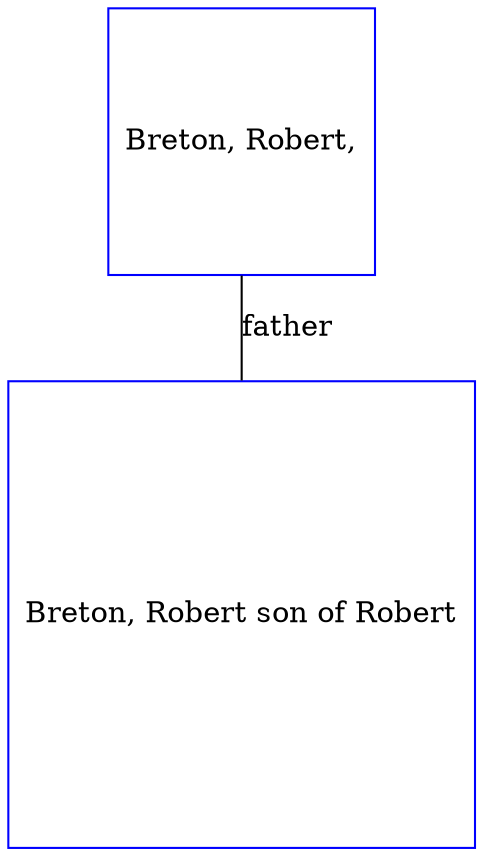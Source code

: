 digraph D {
    edge [dir=none];    node [shape=box];    "009511"   [label="Breton, Robert,", shape=box, regular=1, color="blue"] ;
"009510"   [label="Breton, Robert son of Robert", shape=box, regular=1, color="blue"] ;
009511->009510 [label="father",arrowsize=0.0]; 
}